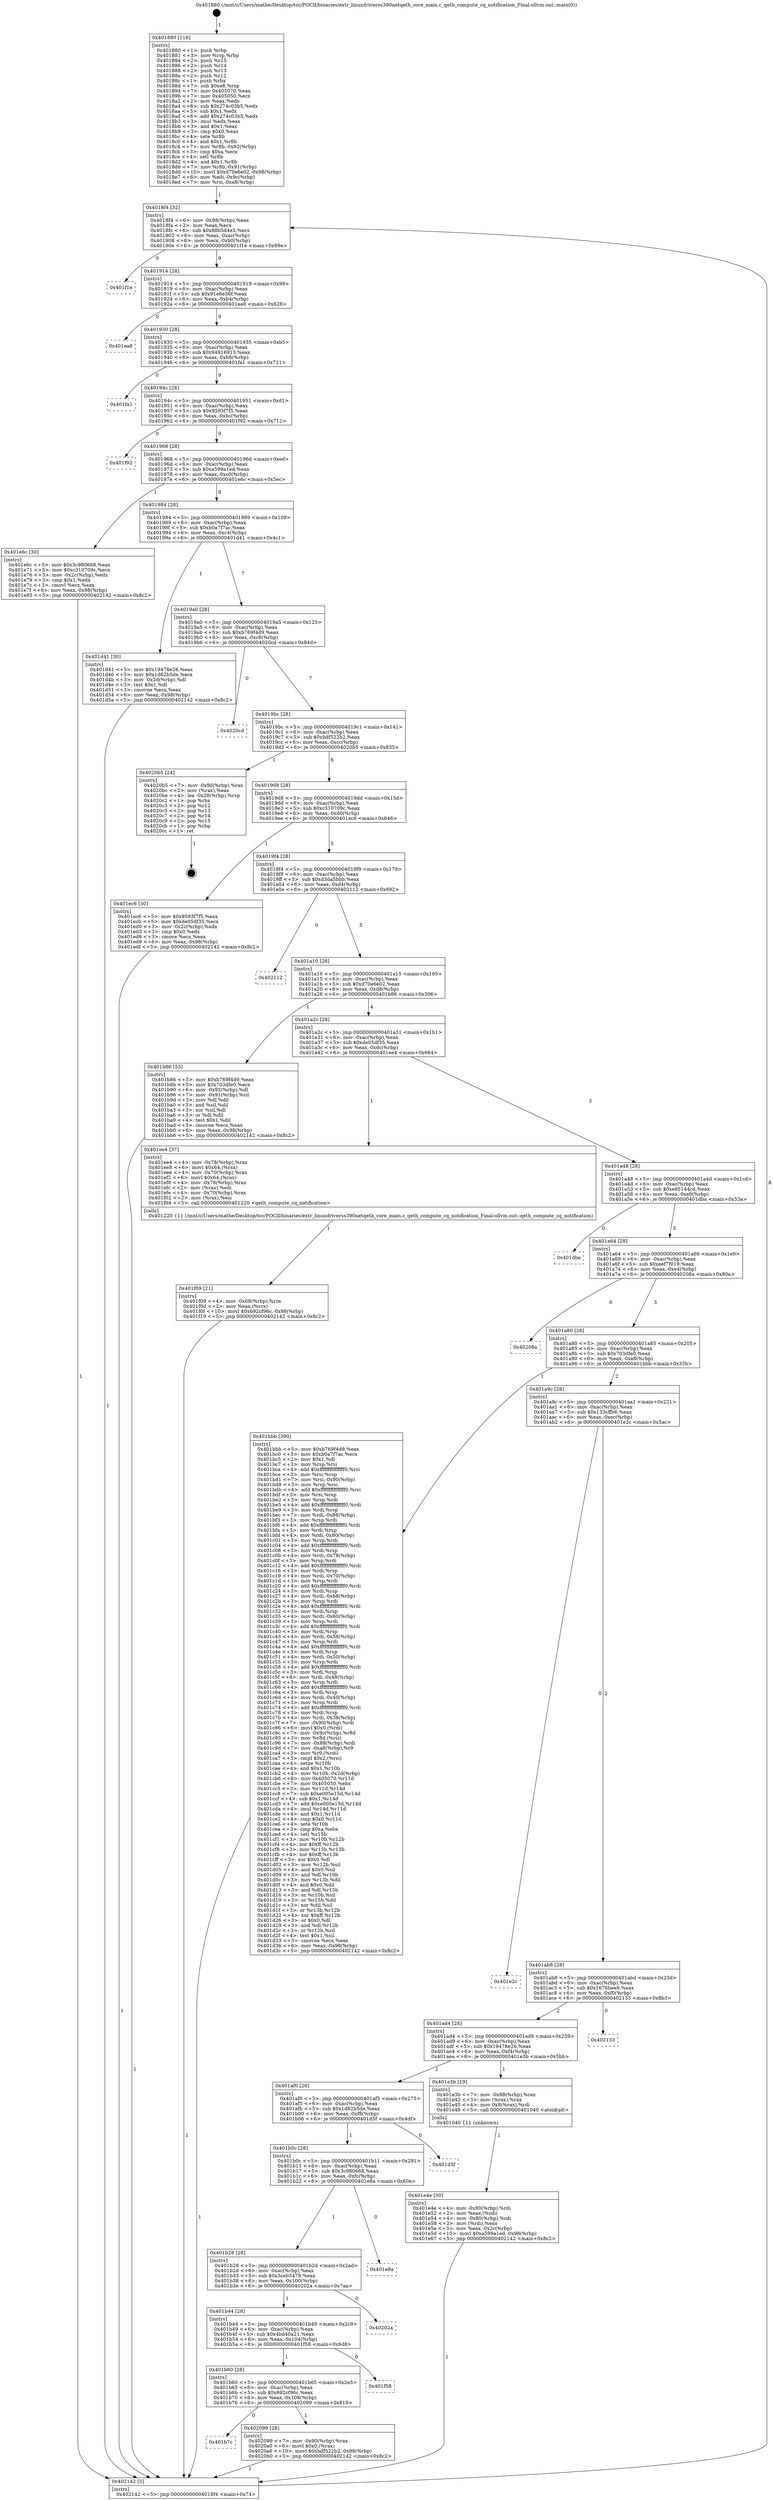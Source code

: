 digraph "0x401880" {
  label = "0x401880 (/mnt/c/Users/mathe/Desktop/tcc/POCII/binaries/extr_linuxdriverss390netqeth_core_main.c_qeth_compute_cq_notification_Final-ollvm.out::main(0))"
  labelloc = "t"
  node[shape=record]

  Entry [label="",width=0.3,height=0.3,shape=circle,fillcolor=black,style=filled]
  "0x4018f4" [label="{
     0x4018f4 [32]\l
     | [instrs]\l
     &nbsp;&nbsp;0x4018f4 \<+6\>: mov -0x98(%rbp),%eax\l
     &nbsp;&nbsp;0x4018fa \<+2\>: mov %eax,%ecx\l
     &nbsp;&nbsp;0x4018fc \<+6\>: sub $0x88b5d4e3,%ecx\l
     &nbsp;&nbsp;0x401902 \<+6\>: mov %eax,-0xac(%rbp)\l
     &nbsp;&nbsp;0x401908 \<+6\>: mov %ecx,-0xb0(%rbp)\l
     &nbsp;&nbsp;0x40190e \<+6\>: je 0000000000401f1e \<main+0x69e\>\l
  }"]
  "0x401f1e" [label="{
     0x401f1e\l
  }", style=dashed]
  "0x401914" [label="{
     0x401914 [28]\l
     | [instrs]\l
     &nbsp;&nbsp;0x401914 \<+5\>: jmp 0000000000401919 \<main+0x99\>\l
     &nbsp;&nbsp;0x401919 \<+6\>: mov -0xac(%rbp),%eax\l
     &nbsp;&nbsp;0x40191f \<+5\>: sub $0x91e6e36f,%eax\l
     &nbsp;&nbsp;0x401924 \<+6\>: mov %eax,-0xb4(%rbp)\l
     &nbsp;&nbsp;0x40192a \<+6\>: je 0000000000401ea8 \<main+0x628\>\l
  }"]
  Exit [label="",width=0.3,height=0.3,shape=circle,fillcolor=black,style=filled,peripheries=2]
  "0x401ea8" [label="{
     0x401ea8\l
  }", style=dashed]
  "0x401930" [label="{
     0x401930 [28]\l
     | [instrs]\l
     &nbsp;&nbsp;0x401930 \<+5\>: jmp 0000000000401935 \<main+0xb5\>\l
     &nbsp;&nbsp;0x401935 \<+6\>: mov -0xac(%rbp),%eax\l
     &nbsp;&nbsp;0x40193b \<+5\>: sub $0x94916913,%eax\l
     &nbsp;&nbsp;0x401940 \<+6\>: mov %eax,-0xb8(%rbp)\l
     &nbsp;&nbsp;0x401946 \<+6\>: je 0000000000401fa1 \<main+0x721\>\l
  }"]
  "0x401b7c" [label="{
     0x401b7c\l
  }", style=dashed]
  "0x401fa1" [label="{
     0x401fa1\l
  }", style=dashed]
  "0x40194c" [label="{
     0x40194c [28]\l
     | [instrs]\l
     &nbsp;&nbsp;0x40194c \<+5\>: jmp 0000000000401951 \<main+0xd1\>\l
     &nbsp;&nbsp;0x401951 \<+6\>: mov -0xac(%rbp),%eax\l
     &nbsp;&nbsp;0x401957 \<+5\>: sub $0x9593f7f5,%eax\l
     &nbsp;&nbsp;0x40195c \<+6\>: mov %eax,-0xbc(%rbp)\l
     &nbsp;&nbsp;0x401962 \<+6\>: je 0000000000401f92 \<main+0x712\>\l
  }"]
  "0x402099" [label="{
     0x402099 [28]\l
     | [instrs]\l
     &nbsp;&nbsp;0x402099 \<+7\>: mov -0x90(%rbp),%rax\l
     &nbsp;&nbsp;0x4020a0 \<+6\>: movl $0x0,(%rax)\l
     &nbsp;&nbsp;0x4020a6 \<+10\>: movl $0xbdf522b2,-0x98(%rbp)\l
     &nbsp;&nbsp;0x4020b0 \<+5\>: jmp 0000000000402142 \<main+0x8c2\>\l
  }"]
  "0x401f92" [label="{
     0x401f92\l
  }", style=dashed]
  "0x401968" [label="{
     0x401968 [28]\l
     | [instrs]\l
     &nbsp;&nbsp;0x401968 \<+5\>: jmp 000000000040196d \<main+0xed\>\l
     &nbsp;&nbsp;0x40196d \<+6\>: mov -0xac(%rbp),%eax\l
     &nbsp;&nbsp;0x401973 \<+5\>: sub $0xa599a1ed,%eax\l
     &nbsp;&nbsp;0x401978 \<+6\>: mov %eax,-0xc0(%rbp)\l
     &nbsp;&nbsp;0x40197e \<+6\>: je 0000000000401e6c \<main+0x5ec\>\l
  }"]
  "0x401b60" [label="{
     0x401b60 [28]\l
     | [instrs]\l
     &nbsp;&nbsp;0x401b60 \<+5\>: jmp 0000000000401b65 \<main+0x2e5\>\l
     &nbsp;&nbsp;0x401b65 \<+6\>: mov -0xac(%rbp),%eax\l
     &nbsp;&nbsp;0x401b6b \<+5\>: sub $0x692cf96c,%eax\l
     &nbsp;&nbsp;0x401b70 \<+6\>: mov %eax,-0x108(%rbp)\l
     &nbsp;&nbsp;0x401b76 \<+6\>: je 0000000000402099 \<main+0x819\>\l
  }"]
  "0x401e6c" [label="{
     0x401e6c [30]\l
     | [instrs]\l
     &nbsp;&nbsp;0x401e6c \<+5\>: mov $0x3c980668,%eax\l
     &nbsp;&nbsp;0x401e71 \<+5\>: mov $0xc310709c,%ecx\l
     &nbsp;&nbsp;0x401e76 \<+3\>: mov -0x2c(%rbp),%edx\l
     &nbsp;&nbsp;0x401e79 \<+3\>: cmp $0x1,%edx\l
     &nbsp;&nbsp;0x401e7c \<+3\>: cmovl %ecx,%eax\l
     &nbsp;&nbsp;0x401e7f \<+6\>: mov %eax,-0x98(%rbp)\l
     &nbsp;&nbsp;0x401e85 \<+5\>: jmp 0000000000402142 \<main+0x8c2\>\l
  }"]
  "0x401984" [label="{
     0x401984 [28]\l
     | [instrs]\l
     &nbsp;&nbsp;0x401984 \<+5\>: jmp 0000000000401989 \<main+0x109\>\l
     &nbsp;&nbsp;0x401989 \<+6\>: mov -0xac(%rbp),%eax\l
     &nbsp;&nbsp;0x40198f \<+5\>: sub $0xb0a7f7ac,%eax\l
     &nbsp;&nbsp;0x401994 \<+6\>: mov %eax,-0xc4(%rbp)\l
     &nbsp;&nbsp;0x40199a \<+6\>: je 0000000000401d41 \<main+0x4c1\>\l
  }"]
  "0x401f58" [label="{
     0x401f58\l
  }", style=dashed]
  "0x401d41" [label="{
     0x401d41 [30]\l
     | [instrs]\l
     &nbsp;&nbsp;0x401d41 \<+5\>: mov $0x19478e26,%eax\l
     &nbsp;&nbsp;0x401d46 \<+5\>: mov $0x1d62b5de,%ecx\l
     &nbsp;&nbsp;0x401d4b \<+3\>: mov -0x2d(%rbp),%dl\l
     &nbsp;&nbsp;0x401d4e \<+3\>: test $0x1,%dl\l
     &nbsp;&nbsp;0x401d51 \<+3\>: cmovne %ecx,%eax\l
     &nbsp;&nbsp;0x401d54 \<+6\>: mov %eax,-0x98(%rbp)\l
     &nbsp;&nbsp;0x401d5a \<+5\>: jmp 0000000000402142 \<main+0x8c2\>\l
  }"]
  "0x4019a0" [label="{
     0x4019a0 [28]\l
     | [instrs]\l
     &nbsp;&nbsp;0x4019a0 \<+5\>: jmp 00000000004019a5 \<main+0x125\>\l
     &nbsp;&nbsp;0x4019a5 \<+6\>: mov -0xac(%rbp),%eax\l
     &nbsp;&nbsp;0x4019ab \<+5\>: sub $0xb769f4d9,%eax\l
     &nbsp;&nbsp;0x4019b0 \<+6\>: mov %eax,-0xc8(%rbp)\l
     &nbsp;&nbsp;0x4019b6 \<+6\>: je 00000000004020cd \<main+0x84d\>\l
  }"]
  "0x401b44" [label="{
     0x401b44 [28]\l
     | [instrs]\l
     &nbsp;&nbsp;0x401b44 \<+5\>: jmp 0000000000401b49 \<main+0x2c9\>\l
     &nbsp;&nbsp;0x401b49 \<+6\>: mov -0xac(%rbp),%eax\l
     &nbsp;&nbsp;0x401b4f \<+5\>: sub $0x4bd40a21,%eax\l
     &nbsp;&nbsp;0x401b54 \<+6\>: mov %eax,-0x104(%rbp)\l
     &nbsp;&nbsp;0x401b5a \<+6\>: je 0000000000401f58 \<main+0x6d8\>\l
  }"]
  "0x4020cd" [label="{
     0x4020cd\l
  }", style=dashed]
  "0x4019bc" [label="{
     0x4019bc [28]\l
     | [instrs]\l
     &nbsp;&nbsp;0x4019bc \<+5\>: jmp 00000000004019c1 \<main+0x141\>\l
     &nbsp;&nbsp;0x4019c1 \<+6\>: mov -0xac(%rbp),%eax\l
     &nbsp;&nbsp;0x4019c7 \<+5\>: sub $0xbdf522b2,%eax\l
     &nbsp;&nbsp;0x4019cc \<+6\>: mov %eax,-0xcc(%rbp)\l
     &nbsp;&nbsp;0x4019d2 \<+6\>: je 00000000004020b5 \<main+0x835\>\l
  }"]
  "0x40202a" [label="{
     0x40202a\l
  }", style=dashed]
  "0x4020b5" [label="{
     0x4020b5 [24]\l
     | [instrs]\l
     &nbsp;&nbsp;0x4020b5 \<+7\>: mov -0x90(%rbp),%rax\l
     &nbsp;&nbsp;0x4020bc \<+2\>: mov (%rax),%eax\l
     &nbsp;&nbsp;0x4020be \<+4\>: lea -0x28(%rbp),%rsp\l
     &nbsp;&nbsp;0x4020c2 \<+1\>: pop %rbx\l
     &nbsp;&nbsp;0x4020c3 \<+2\>: pop %r12\l
     &nbsp;&nbsp;0x4020c5 \<+2\>: pop %r13\l
     &nbsp;&nbsp;0x4020c7 \<+2\>: pop %r14\l
     &nbsp;&nbsp;0x4020c9 \<+2\>: pop %r15\l
     &nbsp;&nbsp;0x4020cb \<+1\>: pop %rbp\l
     &nbsp;&nbsp;0x4020cc \<+1\>: ret\l
  }"]
  "0x4019d8" [label="{
     0x4019d8 [28]\l
     | [instrs]\l
     &nbsp;&nbsp;0x4019d8 \<+5\>: jmp 00000000004019dd \<main+0x15d\>\l
     &nbsp;&nbsp;0x4019dd \<+6\>: mov -0xac(%rbp),%eax\l
     &nbsp;&nbsp;0x4019e3 \<+5\>: sub $0xc310709c,%eax\l
     &nbsp;&nbsp;0x4019e8 \<+6\>: mov %eax,-0xd0(%rbp)\l
     &nbsp;&nbsp;0x4019ee \<+6\>: je 0000000000401ec6 \<main+0x646\>\l
  }"]
  "0x401b28" [label="{
     0x401b28 [28]\l
     | [instrs]\l
     &nbsp;&nbsp;0x401b28 \<+5\>: jmp 0000000000401b2d \<main+0x2ad\>\l
     &nbsp;&nbsp;0x401b2d \<+6\>: mov -0xac(%rbp),%eax\l
     &nbsp;&nbsp;0x401b33 \<+5\>: sub $0x3ceb5479,%eax\l
     &nbsp;&nbsp;0x401b38 \<+6\>: mov %eax,-0x100(%rbp)\l
     &nbsp;&nbsp;0x401b3e \<+6\>: je 000000000040202a \<main+0x7aa\>\l
  }"]
  "0x401ec6" [label="{
     0x401ec6 [30]\l
     | [instrs]\l
     &nbsp;&nbsp;0x401ec6 \<+5\>: mov $0x9593f7f5,%eax\l
     &nbsp;&nbsp;0x401ecb \<+5\>: mov $0xde05df35,%ecx\l
     &nbsp;&nbsp;0x401ed0 \<+3\>: mov -0x2c(%rbp),%edx\l
     &nbsp;&nbsp;0x401ed3 \<+3\>: cmp $0x0,%edx\l
     &nbsp;&nbsp;0x401ed6 \<+3\>: cmove %ecx,%eax\l
     &nbsp;&nbsp;0x401ed9 \<+6\>: mov %eax,-0x98(%rbp)\l
     &nbsp;&nbsp;0x401edf \<+5\>: jmp 0000000000402142 \<main+0x8c2\>\l
  }"]
  "0x4019f4" [label="{
     0x4019f4 [28]\l
     | [instrs]\l
     &nbsp;&nbsp;0x4019f4 \<+5\>: jmp 00000000004019f9 \<main+0x179\>\l
     &nbsp;&nbsp;0x4019f9 \<+6\>: mov -0xac(%rbp),%eax\l
     &nbsp;&nbsp;0x4019ff \<+5\>: sub $0xd3da5bbb,%eax\l
     &nbsp;&nbsp;0x401a04 \<+6\>: mov %eax,-0xd4(%rbp)\l
     &nbsp;&nbsp;0x401a0a \<+6\>: je 0000000000402112 \<main+0x892\>\l
  }"]
  "0x401e8a" [label="{
     0x401e8a\l
  }", style=dashed]
  "0x402112" [label="{
     0x402112\l
  }", style=dashed]
  "0x401a10" [label="{
     0x401a10 [28]\l
     | [instrs]\l
     &nbsp;&nbsp;0x401a10 \<+5\>: jmp 0000000000401a15 \<main+0x195\>\l
     &nbsp;&nbsp;0x401a15 \<+6\>: mov -0xac(%rbp),%eax\l
     &nbsp;&nbsp;0x401a1b \<+5\>: sub $0xd70e6e02,%eax\l
     &nbsp;&nbsp;0x401a20 \<+6\>: mov %eax,-0xd8(%rbp)\l
     &nbsp;&nbsp;0x401a26 \<+6\>: je 0000000000401b86 \<main+0x306\>\l
  }"]
  "0x401b0c" [label="{
     0x401b0c [28]\l
     | [instrs]\l
     &nbsp;&nbsp;0x401b0c \<+5\>: jmp 0000000000401b11 \<main+0x291\>\l
     &nbsp;&nbsp;0x401b11 \<+6\>: mov -0xac(%rbp),%eax\l
     &nbsp;&nbsp;0x401b17 \<+5\>: sub $0x3c980668,%eax\l
     &nbsp;&nbsp;0x401b1c \<+6\>: mov %eax,-0xfc(%rbp)\l
     &nbsp;&nbsp;0x401b22 \<+6\>: je 0000000000401e8a \<main+0x60a\>\l
  }"]
  "0x401b86" [label="{
     0x401b86 [53]\l
     | [instrs]\l
     &nbsp;&nbsp;0x401b86 \<+5\>: mov $0xb769f4d9,%eax\l
     &nbsp;&nbsp;0x401b8b \<+5\>: mov $0x703dfe0,%ecx\l
     &nbsp;&nbsp;0x401b90 \<+6\>: mov -0x92(%rbp),%dl\l
     &nbsp;&nbsp;0x401b96 \<+7\>: mov -0x91(%rbp),%sil\l
     &nbsp;&nbsp;0x401b9d \<+3\>: mov %dl,%dil\l
     &nbsp;&nbsp;0x401ba0 \<+3\>: and %sil,%dil\l
     &nbsp;&nbsp;0x401ba3 \<+3\>: xor %sil,%dl\l
     &nbsp;&nbsp;0x401ba6 \<+3\>: or %dl,%dil\l
     &nbsp;&nbsp;0x401ba9 \<+4\>: test $0x1,%dil\l
     &nbsp;&nbsp;0x401bad \<+3\>: cmovne %ecx,%eax\l
     &nbsp;&nbsp;0x401bb0 \<+6\>: mov %eax,-0x98(%rbp)\l
     &nbsp;&nbsp;0x401bb6 \<+5\>: jmp 0000000000402142 \<main+0x8c2\>\l
  }"]
  "0x401a2c" [label="{
     0x401a2c [28]\l
     | [instrs]\l
     &nbsp;&nbsp;0x401a2c \<+5\>: jmp 0000000000401a31 \<main+0x1b1\>\l
     &nbsp;&nbsp;0x401a31 \<+6\>: mov -0xac(%rbp),%eax\l
     &nbsp;&nbsp;0x401a37 \<+5\>: sub $0xde05df35,%eax\l
     &nbsp;&nbsp;0x401a3c \<+6\>: mov %eax,-0xdc(%rbp)\l
     &nbsp;&nbsp;0x401a42 \<+6\>: je 0000000000401ee4 \<main+0x664\>\l
  }"]
  "0x402142" [label="{
     0x402142 [5]\l
     | [instrs]\l
     &nbsp;&nbsp;0x402142 \<+5\>: jmp 00000000004018f4 \<main+0x74\>\l
  }"]
  "0x401880" [label="{
     0x401880 [116]\l
     | [instrs]\l
     &nbsp;&nbsp;0x401880 \<+1\>: push %rbp\l
     &nbsp;&nbsp;0x401881 \<+3\>: mov %rsp,%rbp\l
     &nbsp;&nbsp;0x401884 \<+2\>: push %r15\l
     &nbsp;&nbsp;0x401886 \<+2\>: push %r14\l
     &nbsp;&nbsp;0x401888 \<+2\>: push %r13\l
     &nbsp;&nbsp;0x40188a \<+2\>: push %r12\l
     &nbsp;&nbsp;0x40188c \<+1\>: push %rbx\l
     &nbsp;&nbsp;0x40188d \<+7\>: sub $0xe8,%rsp\l
     &nbsp;&nbsp;0x401894 \<+7\>: mov 0x405070,%eax\l
     &nbsp;&nbsp;0x40189b \<+7\>: mov 0x405050,%ecx\l
     &nbsp;&nbsp;0x4018a2 \<+2\>: mov %eax,%edx\l
     &nbsp;&nbsp;0x4018a4 \<+6\>: sub $0x274c03b5,%edx\l
     &nbsp;&nbsp;0x4018aa \<+3\>: sub $0x1,%edx\l
     &nbsp;&nbsp;0x4018ad \<+6\>: add $0x274c03b5,%edx\l
     &nbsp;&nbsp;0x4018b3 \<+3\>: imul %edx,%eax\l
     &nbsp;&nbsp;0x4018b6 \<+3\>: and $0x1,%eax\l
     &nbsp;&nbsp;0x4018b9 \<+3\>: cmp $0x0,%eax\l
     &nbsp;&nbsp;0x4018bc \<+4\>: sete %r8b\l
     &nbsp;&nbsp;0x4018c0 \<+4\>: and $0x1,%r8b\l
     &nbsp;&nbsp;0x4018c4 \<+7\>: mov %r8b,-0x92(%rbp)\l
     &nbsp;&nbsp;0x4018cb \<+3\>: cmp $0xa,%ecx\l
     &nbsp;&nbsp;0x4018ce \<+4\>: setl %r8b\l
     &nbsp;&nbsp;0x4018d2 \<+4\>: and $0x1,%r8b\l
     &nbsp;&nbsp;0x4018d6 \<+7\>: mov %r8b,-0x91(%rbp)\l
     &nbsp;&nbsp;0x4018dd \<+10\>: movl $0xd70e6e02,-0x98(%rbp)\l
     &nbsp;&nbsp;0x4018e7 \<+6\>: mov %edi,-0x9c(%rbp)\l
     &nbsp;&nbsp;0x4018ed \<+7\>: mov %rsi,-0xa8(%rbp)\l
  }"]
  "0x401d5f" [label="{
     0x401d5f\l
  }", style=dashed]
  "0x401ee4" [label="{
     0x401ee4 [37]\l
     | [instrs]\l
     &nbsp;&nbsp;0x401ee4 \<+4\>: mov -0x78(%rbp),%rax\l
     &nbsp;&nbsp;0x401ee8 \<+6\>: movl $0x64,(%rax)\l
     &nbsp;&nbsp;0x401eee \<+4\>: mov -0x70(%rbp),%rax\l
     &nbsp;&nbsp;0x401ef2 \<+6\>: movl $0x64,(%rax)\l
     &nbsp;&nbsp;0x401ef8 \<+4\>: mov -0x78(%rbp),%rax\l
     &nbsp;&nbsp;0x401efc \<+2\>: mov (%rax),%edi\l
     &nbsp;&nbsp;0x401efe \<+4\>: mov -0x70(%rbp),%rax\l
     &nbsp;&nbsp;0x401f02 \<+2\>: mov (%rax),%esi\l
     &nbsp;&nbsp;0x401f04 \<+5\>: call 0000000000401220 \<qeth_compute_cq_notification\>\l
     | [calls]\l
     &nbsp;&nbsp;0x401220 \{1\} (/mnt/c/Users/mathe/Desktop/tcc/POCII/binaries/extr_linuxdriverss390netqeth_core_main.c_qeth_compute_cq_notification_Final-ollvm.out::qeth_compute_cq_notification)\l
  }"]
  "0x401a48" [label="{
     0x401a48 [28]\l
     | [instrs]\l
     &nbsp;&nbsp;0x401a48 \<+5\>: jmp 0000000000401a4d \<main+0x1cd\>\l
     &nbsp;&nbsp;0x401a4d \<+6\>: mov -0xac(%rbp),%eax\l
     &nbsp;&nbsp;0x401a53 \<+5\>: sub $0xe95144cd,%eax\l
     &nbsp;&nbsp;0x401a58 \<+6\>: mov %eax,-0xe0(%rbp)\l
     &nbsp;&nbsp;0x401a5e \<+6\>: je 0000000000401dba \<main+0x53a\>\l
  }"]
  "0x401f09" [label="{
     0x401f09 [21]\l
     | [instrs]\l
     &nbsp;&nbsp;0x401f09 \<+4\>: mov -0x68(%rbp),%rcx\l
     &nbsp;&nbsp;0x401f0d \<+2\>: mov %eax,(%rcx)\l
     &nbsp;&nbsp;0x401f0f \<+10\>: movl $0x692cf96c,-0x98(%rbp)\l
     &nbsp;&nbsp;0x401f19 \<+5\>: jmp 0000000000402142 \<main+0x8c2\>\l
  }"]
  "0x401dba" [label="{
     0x401dba\l
  }", style=dashed]
  "0x401a64" [label="{
     0x401a64 [28]\l
     | [instrs]\l
     &nbsp;&nbsp;0x401a64 \<+5\>: jmp 0000000000401a69 \<main+0x1e9\>\l
     &nbsp;&nbsp;0x401a69 \<+6\>: mov -0xac(%rbp),%eax\l
     &nbsp;&nbsp;0x401a6f \<+5\>: sub $0xeef7f019,%eax\l
     &nbsp;&nbsp;0x401a74 \<+6\>: mov %eax,-0xe4(%rbp)\l
     &nbsp;&nbsp;0x401a7a \<+6\>: je 000000000040208a \<main+0x80a\>\l
  }"]
  "0x401e4e" [label="{
     0x401e4e [30]\l
     | [instrs]\l
     &nbsp;&nbsp;0x401e4e \<+4\>: mov -0x80(%rbp),%rdi\l
     &nbsp;&nbsp;0x401e52 \<+2\>: mov %eax,(%rdi)\l
     &nbsp;&nbsp;0x401e54 \<+4\>: mov -0x80(%rbp),%rdi\l
     &nbsp;&nbsp;0x401e58 \<+2\>: mov (%rdi),%eax\l
     &nbsp;&nbsp;0x401e5a \<+3\>: mov %eax,-0x2c(%rbp)\l
     &nbsp;&nbsp;0x401e5d \<+10\>: movl $0xa599a1ed,-0x98(%rbp)\l
     &nbsp;&nbsp;0x401e67 \<+5\>: jmp 0000000000402142 \<main+0x8c2\>\l
  }"]
  "0x40208a" [label="{
     0x40208a\l
  }", style=dashed]
  "0x401a80" [label="{
     0x401a80 [28]\l
     | [instrs]\l
     &nbsp;&nbsp;0x401a80 \<+5\>: jmp 0000000000401a85 \<main+0x205\>\l
     &nbsp;&nbsp;0x401a85 \<+6\>: mov -0xac(%rbp),%eax\l
     &nbsp;&nbsp;0x401a8b \<+5\>: sub $0x703dfe0,%eax\l
     &nbsp;&nbsp;0x401a90 \<+6\>: mov %eax,-0xe8(%rbp)\l
     &nbsp;&nbsp;0x401a96 \<+6\>: je 0000000000401bbb \<main+0x33b\>\l
  }"]
  "0x401af0" [label="{
     0x401af0 [28]\l
     | [instrs]\l
     &nbsp;&nbsp;0x401af0 \<+5\>: jmp 0000000000401af5 \<main+0x275\>\l
     &nbsp;&nbsp;0x401af5 \<+6\>: mov -0xac(%rbp),%eax\l
     &nbsp;&nbsp;0x401afb \<+5\>: sub $0x1d62b5de,%eax\l
     &nbsp;&nbsp;0x401b00 \<+6\>: mov %eax,-0xf8(%rbp)\l
     &nbsp;&nbsp;0x401b06 \<+6\>: je 0000000000401d5f \<main+0x4df\>\l
  }"]
  "0x401bbb" [label="{
     0x401bbb [390]\l
     | [instrs]\l
     &nbsp;&nbsp;0x401bbb \<+5\>: mov $0xb769f4d9,%eax\l
     &nbsp;&nbsp;0x401bc0 \<+5\>: mov $0xb0a7f7ac,%ecx\l
     &nbsp;&nbsp;0x401bc5 \<+2\>: mov $0x1,%dl\l
     &nbsp;&nbsp;0x401bc7 \<+3\>: mov %rsp,%rsi\l
     &nbsp;&nbsp;0x401bca \<+4\>: add $0xfffffffffffffff0,%rsi\l
     &nbsp;&nbsp;0x401bce \<+3\>: mov %rsi,%rsp\l
     &nbsp;&nbsp;0x401bd1 \<+7\>: mov %rsi,-0x90(%rbp)\l
     &nbsp;&nbsp;0x401bd8 \<+3\>: mov %rsp,%rsi\l
     &nbsp;&nbsp;0x401bdb \<+4\>: add $0xfffffffffffffff0,%rsi\l
     &nbsp;&nbsp;0x401bdf \<+3\>: mov %rsi,%rsp\l
     &nbsp;&nbsp;0x401be2 \<+3\>: mov %rsp,%rdi\l
     &nbsp;&nbsp;0x401be5 \<+4\>: add $0xfffffffffffffff0,%rdi\l
     &nbsp;&nbsp;0x401be9 \<+3\>: mov %rdi,%rsp\l
     &nbsp;&nbsp;0x401bec \<+7\>: mov %rdi,-0x88(%rbp)\l
     &nbsp;&nbsp;0x401bf3 \<+3\>: mov %rsp,%rdi\l
     &nbsp;&nbsp;0x401bf6 \<+4\>: add $0xfffffffffffffff0,%rdi\l
     &nbsp;&nbsp;0x401bfa \<+3\>: mov %rdi,%rsp\l
     &nbsp;&nbsp;0x401bfd \<+4\>: mov %rdi,-0x80(%rbp)\l
     &nbsp;&nbsp;0x401c01 \<+3\>: mov %rsp,%rdi\l
     &nbsp;&nbsp;0x401c04 \<+4\>: add $0xfffffffffffffff0,%rdi\l
     &nbsp;&nbsp;0x401c08 \<+3\>: mov %rdi,%rsp\l
     &nbsp;&nbsp;0x401c0b \<+4\>: mov %rdi,-0x78(%rbp)\l
     &nbsp;&nbsp;0x401c0f \<+3\>: mov %rsp,%rdi\l
     &nbsp;&nbsp;0x401c12 \<+4\>: add $0xfffffffffffffff0,%rdi\l
     &nbsp;&nbsp;0x401c16 \<+3\>: mov %rdi,%rsp\l
     &nbsp;&nbsp;0x401c19 \<+4\>: mov %rdi,-0x70(%rbp)\l
     &nbsp;&nbsp;0x401c1d \<+3\>: mov %rsp,%rdi\l
     &nbsp;&nbsp;0x401c20 \<+4\>: add $0xfffffffffffffff0,%rdi\l
     &nbsp;&nbsp;0x401c24 \<+3\>: mov %rdi,%rsp\l
     &nbsp;&nbsp;0x401c27 \<+4\>: mov %rdi,-0x68(%rbp)\l
     &nbsp;&nbsp;0x401c2b \<+3\>: mov %rsp,%rdi\l
     &nbsp;&nbsp;0x401c2e \<+4\>: add $0xfffffffffffffff0,%rdi\l
     &nbsp;&nbsp;0x401c32 \<+3\>: mov %rdi,%rsp\l
     &nbsp;&nbsp;0x401c35 \<+4\>: mov %rdi,-0x60(%rbp)\l
     &nbsp;&nbsp;0x401c39 \<+3\>: mov %rsp,%rdi\l
     &nbsp;&nbsp;0x401c3c \<+4\>: add $0xfffffffffffffff0,%rdi\l
     &nbsp;&nbsp;0x401c40 \<+3\>: mov %rdi,%rsp\l
     &nbsp;&nbsp;0x401c43 \<+4\>: mov %rdi,-0x58(%rbp)\l
     &nbsp;&nbsp;0x401c47 \<+3\>: mov %rsp,%rdi\l
     &nbsp;&nbsp;0x401c4a \<+4\>: add $0xfffffffffffffff0,%rdi\l
     &nbsp;&nbsp;0x401c4e \<+3\>: mov %rdi,%rsp\l
     &nbsp;&nbsp;0x401c51 \<+4\>: mov %rdi,-0x50(%rbp)\l
     &nbsp;&nbsp;0x401c55 \<+3\>: mov %rsp,%rdi\l
     &nbsp;&nbsp;0x401c58 \<+4\>: add $0xfffffffffffffff0,%rdi\l
     &nbsp;&nbsp;0x401c5c \<+3\>: mov %rdi,%rsp\l
     &nbsp;&nbsp;0x401c5f \<+4\>: mov %rdi,-0x48(%rbp)\l
     &nbsp;&nbsp;0x401c63 \<+3\>: mov %rsp,%rdi\l
     &nbsp;&nbsp;0x401c66 \<+4\>: add $0xfffffffffffffff0,%rdi\l
     &nbsp;&nbsp;0x401c6a \<+3\>: mov %rdi,%rsp\l
     &nbsp;&nbsp;0x401c6d \<+4\>: mov %rdi,-0x40(%rbp)\l
     &nbsp;&nbsp;0x401c71 \<+3\>: mov %rsp,%rdi\l
     &nbsp;&nbsp;0x401c74 \<+4\>: add $0xfffffffffffffff0,%rdi\l
     &nbsp;&nbsp;0x401c78 \<+3\>: mov %rdi,%rsp\l
     &nbsp;&nbsp;0x401c7b \<+4\>: mov %rdi,-0x38(%rbp)\l
     &nbsp;&nbsp;0x401c7f \<+7\>: mov -0x90(%rbp),%rdi\l
     &nbsp;&nbsp;0x401c86 \<+6\>: movl $0x0,(%rdi)\l
     &nbsp;&nbsp;0x401c8c \<+7\>: mov -0x9c(%rbp),%r8d\l
     &nbsp;&nbsp;0x401c93 \<+3\>: mov %r8d,(%rsi)\l
     &nbsp;&nbsp;0x401c96 \<+7\>: mov -0x88(%rbp),%rdi\l
     &nbsp;&nbsp;0x401c9d \<+7\>: mov -0xa8(%rbp),%r9\l
     &nbsp;&nbsp;0x401ca4 \<+3\>: mov %r9,(%rdi)\l
     &nbsp;&nbsp;0x401ca7 \<+3\>: cmpl $0x2,(%rsi)\l
     &nbsp;&nbsp;0x401caa \<+4\>: setne %r10b\l
     &nbsp;&nbsp;0x401cae \<+4\>: and $0x1,%r10b\l
     &nbsp;&nbsp;0x401cb2 \<+4\>: mov %r10b,-0x2d(%rbp)\l
     &nbsp;&nbsp;0x401cb6 \<+8\>: mov 0x405070,%r11d\l
     &nbsp;&nbsp;0x401cbe \<+7\>: mov 0x405050,%ebx\l
     &nbsp;&nbsp;0x401cc5 \<+3\>: mov %r11d,%r14d\l
     &nbsp;&nbsp;0x401cc8 \<+7\>: sub $0xe005e15d,%r14d\l
     &nbsp;&nbsp;0x401ccf \<+4\>: sub $0x1,%r14d\l
     &nbsp;&nbsp;0x401cd3 \<+7\>: add $0xe005e15d,%r14d\l
     &nbsp;&nbsp;0x401cda \<+4\>: imul %r14d,%r11d\l
     &nbsp;&nbsp;0x401cde \<+4\>: and $0x1,%r11d\l
     &nbsp;&nbsp;0x401ce2 \<+4\>: cmp $0x0,%r11d\l
     &nbsp;&nbsp;0x401ce6 \<+4\>: sete %r10b\l
     &nbsp;&nbsp;0x401cea \<+3\>: cmp $0xa,%ebx\l
     &nbsp;&nbsp;0x401ced \<+4\>: setl %r15b\l
     &nbsp;&nbsp;0x401cf1 \<+3\>: mov %r10b,%r12b\l
     &nbsp;&nbsp;0x401cf4 \<+4\>: xor $0xff,%r12b\l
     &nbsp;&nbsp;0x401cf8 \<+3\>: mov %r15b,%r13b\l
     &nbsp;&nbsp;0x401cfb \<+4\>: xor $0xff,%r13b\l
     &nbsp;&nbsp;0x401cff \<+3\>: xor $0x0,%dl\l
     &nbsp;&nbsp;0x401d02 \<+3\>: mov %r12b,%sil\l
     &nbsp;&nbsp;0x401d05 \<+4\>: and $0x0,%sil\l
     &nbsp;&nbsp;0x401d09 \<+3\>: and %dl,%r10b\l
     &nbsp;&nbsp;0x401d0c \<+3\>: mov %r13b,%dil\l
     &nbsp;&nbsp;0x401d0f \<+4\>: and $0x0,%dil\l
     &nbsp;&nbsp;0x401d13 \<+3\>: and %dl,%r15b\l
     &nbsp;&nbsp;0x401d16 \<+3\>: or %r10b,%sil\l
     &nbsp;&nbsp;0x401d19 \<+3\>: or %r15b,%dil\l
     &nbsp;&nbsp;0x401d1c \<+3\>: xor %dil,%sil\l
     &nbsp;&nbsp;0x401d1f \<+3\>: or %r13b,%r12b\l
     &nbsp;&nbsp;0x401d22 \<+4\>: xor $0xff,%r12b\l
     &nbsp;&nbsp;0x401d26 \<+3\>: or $0x0,%dl\l
     &nbsp;&nbsp;0x401d29 \<+3\>: and %dl,%r12b\l
     &nbsp;&nbsp;0x401d2c \<+3\>: or %r12b,%sil\l
     &nbsp;&nbsp;0x401d2f \<+4\>: test $0x1,%sil\l
     &nbsp;&nbsp;0x401d33 \<+3\>: cmovne %ecx,%eax\l
     &nbsp;&nbsp;0x401d36 \<+6\>: mov %eax,-0x98(%rbp)\l
     &nbsp;&nbsp;0x401d3c \<+5\>: jmp 0000000000402142 \<main+0x8c2\>\l
  }"]
  "0x401a9c" [label="{
     0x401a9c [28]\l
     | [instrs]\l
     &nbsp;&nbsp;0x401a9c \<+5\>: jmp 0000000000401aa1 \<main+0x221\>\l
     &nbsp;&nbsp;0x401aa1 \<+6\>: mov -0xac(%rbp),%eax\l
     &nbsp;&nbsp;0x401aa7 \<+5\>: sub $0x133cffb6,%eax\l
     &nbsp;&nbsp;0x401aac \<+6\>: mov %eax,-0xec(%rbp)\l
     &nbsp;&nbsp;0x401ab2 \<+6\>: je 0000000000401e2c \<main+0x5ac\>\l
  }"]
  "0x401e3b" [label="{
     0x401e3b [19]\l
     | [instrs]\l
     &nbsp;&nbsp;0x401e3b \<+7\>: mov -0x88(%rbp),%rax\l
     &nbsp;&nbsp;0x401e42 \<+3\>: mov (%rax),%rax\l
     &nbsp;&nbsp;0x401e45 \<+4\>: mov 0x8(%rax),%rdi\l
     &nbsp;&nbsp;0x401e49 \<+5\>: call 0000000000401040 \<atoi@plt\>\l
     | [calls]\l
     &nbsp;&nbsp;0x401040 \{1\} (unknown)\l
  }"]
  "0x401ad4" [label="{
     0x401ad4 [28]\l
     | [instrs]\l
     &nbsp;&nbsp;0x401ad4 \<+5\>: jmp 0000000000401ad9 \<main+0x259\>\l
     &nbsp;&nbsp;0x401ad9 \<+6\>: mov -0xac(%rbp),%eax\l
     &nbsp;&nbsp;0x401adf \<+5\>: sub $0x19478e26,%eax\l
     &nbsp;&nbsp;0x401ae4 \<+6\>: mov %eax,-0xf4(%rbp)\l
     &nbsp;&nbsp;0x401aea \<+6\>: je 0000000000401e3b \<main+0x5bb\>\l
  }"]
  "0x401e2c" [label="{
     0x401e2c\l
  }", style=dashed]
  "0x401ab8" [label="{
     0x401ab8 [28]\l
     | [instrs]\l
     &nbsp;&nbsp;0x401ab8 \<+5\>: jmp 0000000000401abd \<main+0x23d\>\l
     &nbsp;&nbsp;0x401abd \<+6\>: mov -0xac(%rbp),%eax\l
     &nbsp;&nbsp;0x401ac3 \<+5\>: sub $0x1676bee9,%eax\l
     &nbsp;&nbsp;0x401ac8 \<+6\>: mov %eax,-0xf0(%rbp)\l
     &nbsp;&nbsp;0x401ace \<+6\>: je 0000000000402133 \<main+0x8b3\>\l
  }"]
  "0x402133" [label="{
     0x402133\l
  }", style=dashed]
  Entry -> "0x401880" [label=" 1"]
  "0x4018f4" -> "0x401f1e" [label=" 0"]
  "0x4018f4" -> "0x401914" [label=" 9"]
  "0x4020b5" -> Exit [label=" 1"]
  "0x401914" -> "0x401ea8" [label=" 0"]
  "0x401914" -> "0x401930" [label=" 9"]
  "0x402099" -> "0x402142" [label=" 1"]
  "0x401930" -> "0x401fa1" [label=" 0"]
  "0x401930" -> "0x40194c" [label=" 9"]
  "0x401b60" -> "0x401b7c" [label=" 0"]
  "0x40194c" -> "0x401f92" [label=" 0"]
  "0x40194c" -> "0x401968" [label=" 9"]
  "0x401b60" -> "0x402099" [label=" 1"]
  "0x401968" -> "0x401e6c" [label=" 1"]
  "0x401968" -> "0x401984" [label=" 8"]
  "0x401b44" -> "0x401b60" [label=" 1"]
  "0x401984" -> "0x401d41" [label=" 1"]
  "0x401984" -> "0x4019a0" [label=" 7"]
  "0x401b44" -> "0x401f58" [label=" 0"]
  "0x4019a0" -> "0x4020cd" [label=" 0"]
  "0x4019a0" -> "0x4019bc" [label=" 7"]
  "0x401b28" -> "0x401b44" [label=" 1"]
  "0x4019bc" -> "0x4020b5" [label=" 1"]
  "0x4019bc" -> "0x4019d8" [label=" 6"]
  "0x401b28" -> "0x40202a" [label=" 0"]
  "0x4019d8" -> "0x401ec6" [label=" 1"]
  "0x4019d8" -> "0x4019f4" [label=" 5"]
  "0x401b0c" -> "0x401b28" [label=" 1"]
  "0x4019f4" -> "0x402112" [label=" 0"]
  "0x4019f4" -> "0x401a10" [label=" 5"]
  "0x401b0c" -> "0x401e8a" [label=" 0"]
  "0x401a10" -> "0x401b86" [label=" 1"]
  "0x401a10" -> "0x401a2c" [label=" 4"]
  "0x401b86" -> "0x402142" [label=" 1"]
  "0x401880" -> "0x4018f4" [label=" 1"]
  "0x402142" -> "0x4018f4" [label=" 8"]
  "0x401af0" -> "0x401b0c" [label=" 1"]
  "0x401a2c" -> "0x401ee4" [label=" 1"]
  "0x401a2c" -> "0x401a48" [label=" 3"]
  "0x401af0" -> "0x401d5f" [label=" 0"]
  "0x401a48" -> "0x401dba" [label=" 0"]
  "0x401a48" -> "0x401a64" [label=" 3"]
  "0x401f09" -> "0x402142" [label=" 1"]
  "0x401a64" -> "0x40208a" [label=" 0"]
  "0x401a64" -> "0x401a80" [label=" 3"]
  "0x401ee4" -> "0x401f09" [label=" 1"]
  "0x401a80" -> "0x401bbb" [label=" 1"]
  "0x401a80" -> "0x401a9c" [label=" 2"]
  "0x401ec6" -> "0x402142" [label=" 1"]
  "0x401bbb" -> "0x402142" [label=" 1"]
  "0x401d41" -> "0x402142" [label=" 1"]
  "0x401e6c" -> "0x402142" [label=" 1"]
  "0x401a9c" -> "0x401e2c" [label=" 0"]
  "0x401a9c" -> "0x401ab8" [label=" 2"]
  "0x401e3b" -> "0x401e4e" [label=" 1"]
  "0x401ab8" -> "0x402133" [label=" 0"]
  "0x401ab8" -> "0x401ad4" [label=" 2"]
  "0x401e4e" -> "0x402142" [label=" 1"]
  "0x401ad4" -> "0x401e3b" [label=" 1"]
  "0x401ad4" -> "0x401af0" [label=" 1"]
}
